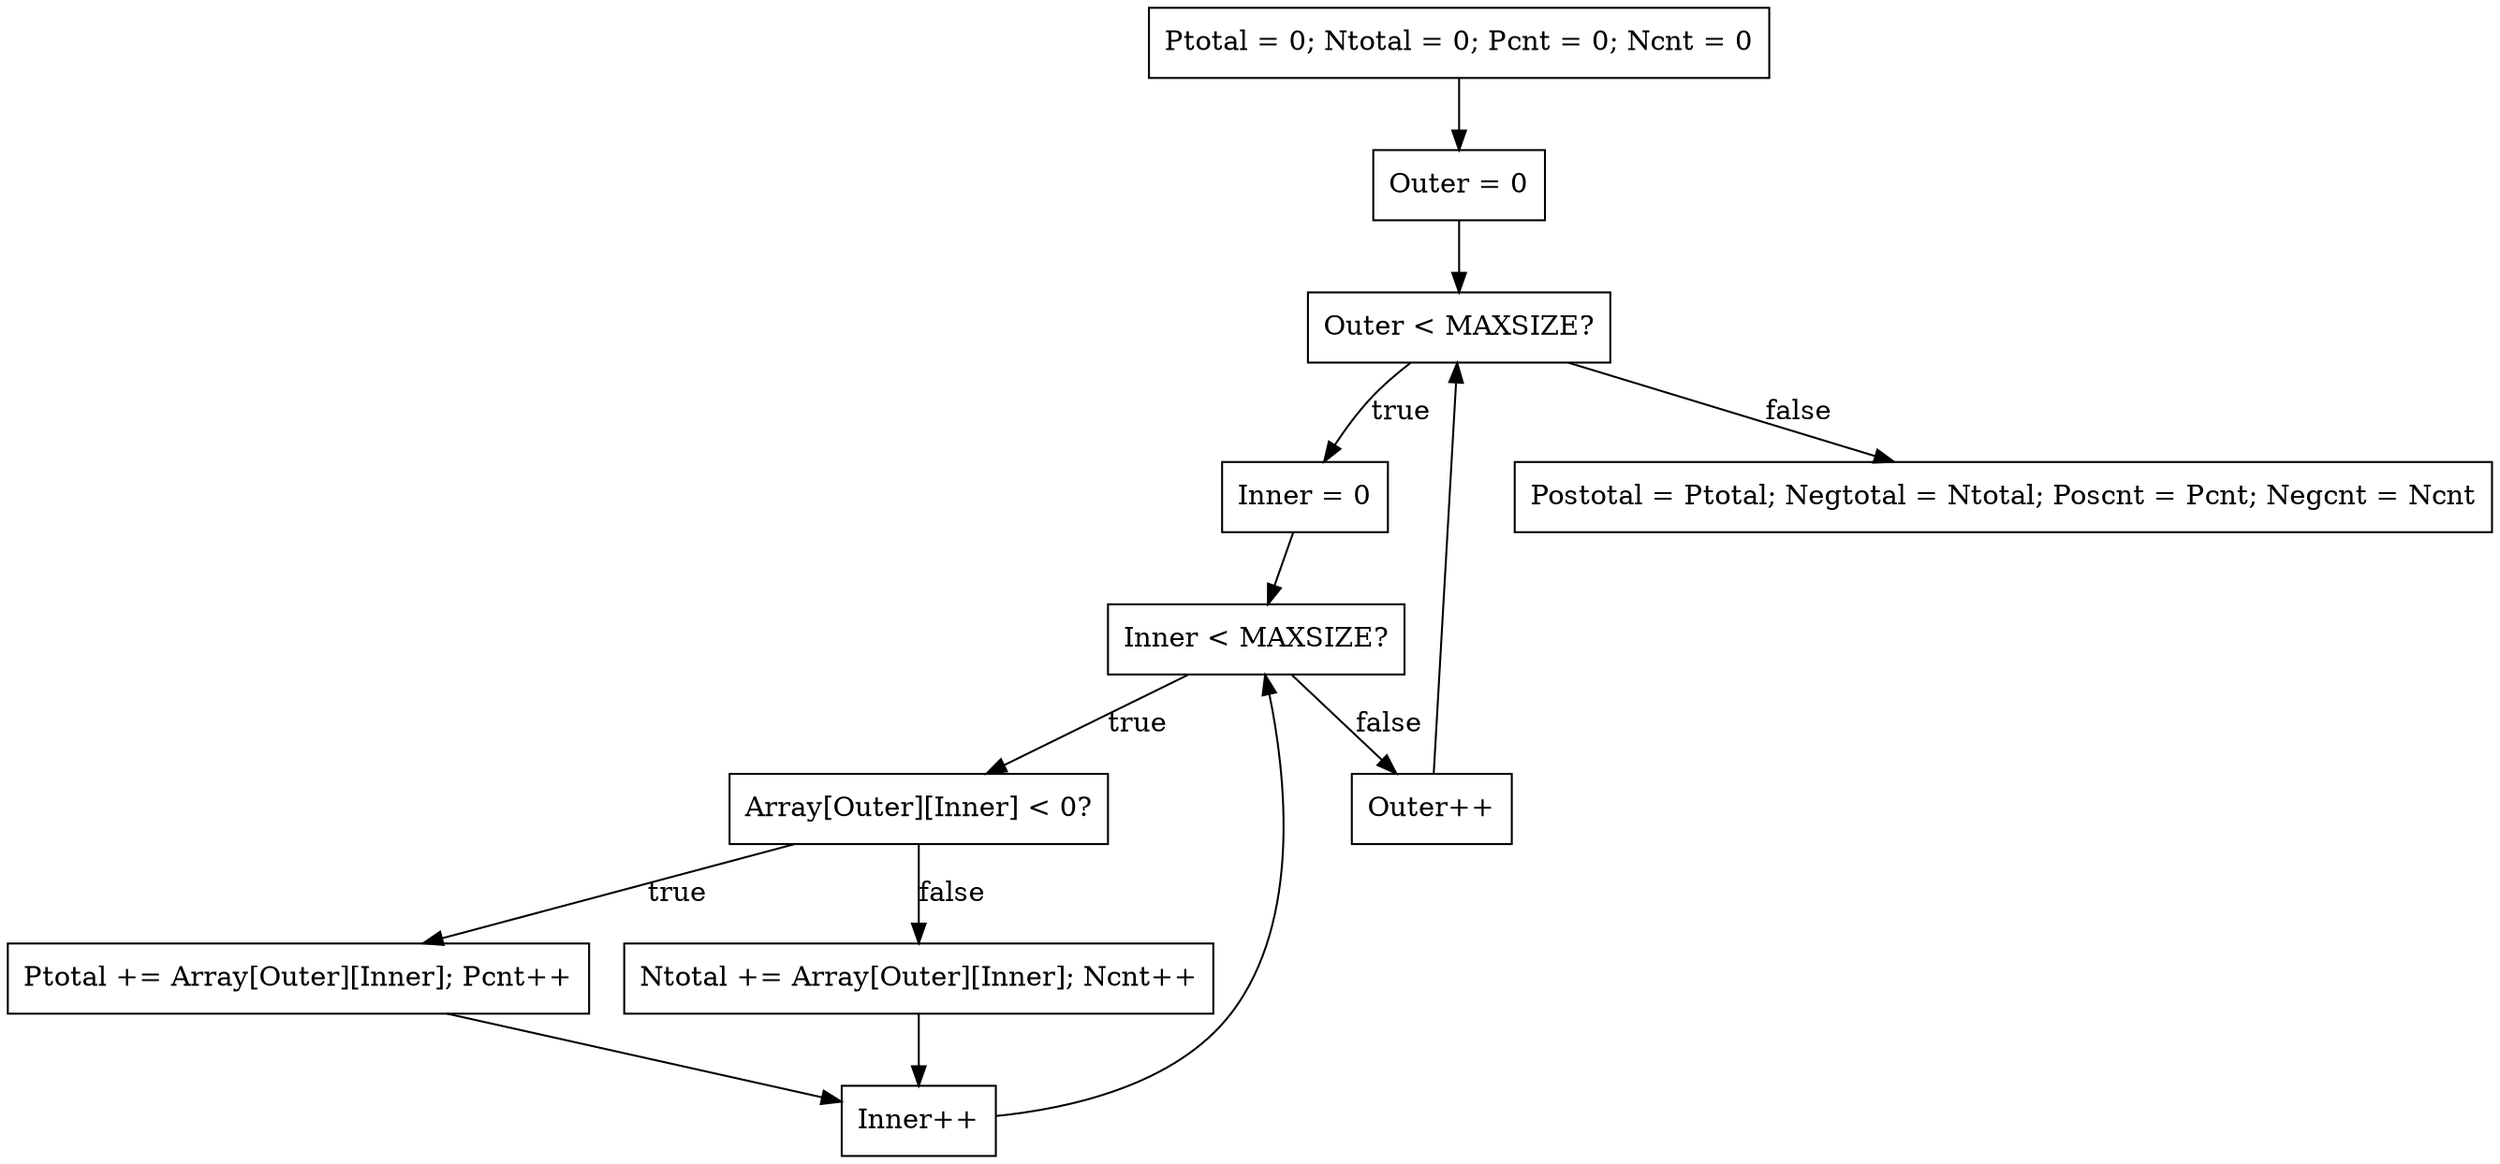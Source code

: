 digraph Sum_CFG {
    node [shape=box];
    N1 [label="Ptotal = 0; Ntotal = 0; Pcnt = 0; Ncnt = 0"];
    N2 [label="Outer = 0"];
    N3 [label="Outer < MAXSIZE?"];
    N4 [label="Inner = 0"];
    N5 [label="Inner < MAXSIZE?"];
    N6 [label="Array[Outer][Inner] < 0?"];
    N7 [label="Ptotal += Array[Outer][Inner]; Pcnt++"];
    N8 [label="Ntotal += Array[Outer][Inner]; Ncnt++"];
    N9 [label="Inner++"];
    N10 [label="Outer++"];
    N11 [label="Postotal = Ptotal; Negtotal = Ntotal; Poscnt = Pcnt; Negcnt = Ncnt"];
    N1 -> N2 -> N3;
    N3 -> N4 [label="true"];
    N3 -> N11 [label="false"];
    N4 -> N5;
    N5 -> N6 [label="true"];
    N5 -> N10 [label="false"];
    N6 -> N7 [label="true"];
    N6 -> N8 [label="false"];
    N7 -> N9;
    N8 -> N9;
    N9 -> N5;
    N10 -> N3;
}